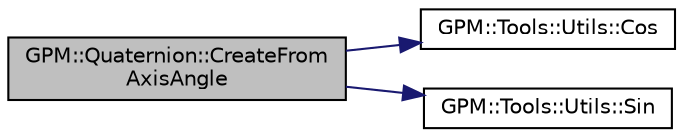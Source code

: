 digraph "GPM::Quaternion::CreateFromAxisAngle"
{
 // INTERACTIVE_SVG=YES
 // LATEX_PDF_SIZE
  edge [fontname="Helvetica",fontsize="10",labelfontname="Helvetica",labelfontsize="10"];
  node [fontname="Helvetica",fontsize="10",shape=record];
  rankdir="LR";
  Node59 [label="GPM::Quaternion::CreateFrom\lAxisAngle",height=0.2,width=0.4,color="black", fillcolor="grey75", style="filled", fontcolor="black",tooltip="Create a quaternion out of an axis and angle."];
  Node59 -> Node60 [color="midnightblue",fontsize="10",style="solid",fontname="Helvetica"];
  Node60 [label="GPM::Tools::Utils::Cos",height=0.2,width=0.4,color="black", fillcolor="white", style="filled",URL="$class_g_p_m_1_1_tools_1_1_utils.html#a78ee00d0935076bfaf086803bcaa450d",tooltip="Mathematics co-sinus implementation."];
  Node59 -> Node61 [color="midnightblue",fontsize="10",style="solid",fontname="Helvetica"];
  Node61 [label="GPM::Tools::Utils::Sin",height=0.2,width=0.4,color="black", fillcolor="white", style="filled",URL="$class_g_p_m_1_1_tools_1_1_utils.html#a7443b72a971353b6db74863b125d00fd",tooltip="Mathematics sinus implementation."];
}
